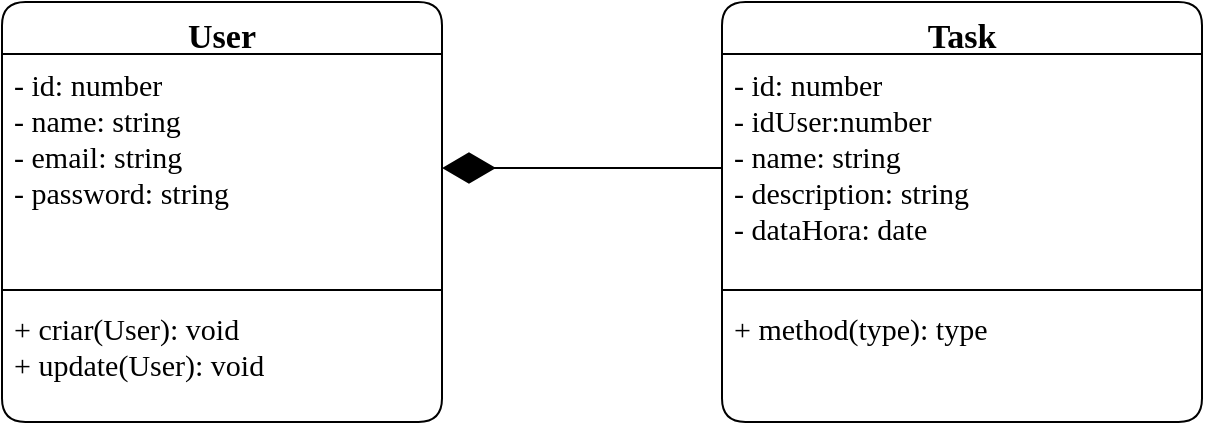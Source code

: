 <mxfile>
    <diagram id="eFL7uB5p1MlfZM6Bw2ZO" name="Page-1">
        <mxGraphModel dx="1130" dy="635" grid="1" gridSize="10" guides="1" tooltips="1" connect="1" arrows="1" fold="1" page="1" pageScale="1" pageWidth="827" pageHeight="1169" math="0" shadow="0">
            <root>
                <mxCell id="0"/>
                <mxCell id="1" parent="0"/>
                <mxCell id="2" value="User" style="swimlane;fontStyle=1;align=center;verticalAlign=top;childLayout=stackLayout;horizontal=1;startSize=26;horizontalStack=0;resizeParent=1;resizeParentMax=0;resizeLast=0;collapsible=1;marginBottom=0;rounded=1;shadow=0;glass=0;fontFamily=Operator Mono;fontSize=17;" vertex="1" parent="1">
                    <mxGeometry x="80" y="120" width="220" height="210" as="geometry"/>
                </mxCell>
                <mxCell id="3" value="- id: number&#10;- name: string&#10;- email: string&#10;- password: string" style="text;strokeColor=none;fillColor=none;align=left;verticalAlign=top;spacingLeft=4;spacingRight=4;overflow=hidden;rotatable=0;points=[[0,0.5],[1,0.5]];portConstraint=eastwest;fontFamily=Operator Mono;fontSize=15;" vertex="1" parent="2">
                    <mxGeometry y="26" width="220" height="114" as="geometry"/>
                </mxCell>
                <mxCell id="4" value="" style="line;strokeWidth=1;fillColor=none;align=left;verticalAlign=middle;spacingTop=-1;spacingLeft=3;spacingRight=3;rotatable=0;labelPosition=right;points=[];portConstraint=eastwest;strokeColor=inherit;" vertex="1" parent="2">
                    <mxGeometry y="140" width="220" height="8" as="geometry"/>
                </mxCell>
                <mxCell id="5" value="+ criar(User): void&#10;+ update(User): void" style="text;strokeColor=none;fillColor=none;align=left;verticalAlign=top;spacingLeft=4;spacingRight=4;overflow=hidden;rotatable=0;points=[[0,0.5],[1,0.5]];portConstraint=eastwest;fontFamily=Operator Mono;fontSize=15;" vertex="1" parent="2">
                    <mxGeometry y="148" width="220" height="62" as="geometry"/>
                </mxCell>
                <mxCell id="10" value="Task" style="swimlane;fontStyle=1;align=center;verticalAlign=top;childLayout=stackLayout;horizontal=1;startSize=26;horizontalStack=0;resizeParent=1;resizeParentMax=0;resizeLast=0;collapsible=1;marginBottom=0;rounded=1;shadow=0;glass=0;fontFamily=Operator Mono;fontSize=17;" vertex="1" parent="1">
                    <mxGeometry x="440" y="120" width="240" height="210" as="geometry"/>
                </mxCell>
                <mxCell id="11" value="- id: number&#10;- idUser:number&#10;- name: string&#10;- description: string&#10;- dataHora: date" style="text;strokeColor=none;fillColor=none;align=left;verticalAlign=top;spacingLeft=4;spacingRight=4;overflow=hidden;rotatable=0;points=[[0,0.5],[1,0.5]];portConstraint=eastwest;fontFamily=Operator Mono;fontSize=15;" vertex="1" parent="10">
                    <mxGeometry y="26" width="240" height="114" as="geometry"/>
                </mxCell>
                <mxCell id="12" value="" style="line;strokeWidth=1;fillColor=none;align=left;verticalAlign=middle;spacingTop=-1;spacingLeft=3;spacingRight=3;rotatable=0;labelPosition=right;points=[];portConstraint=eastwest;strokeColor=inherit;" vertex="1" parent="10">
                    <mxGeometry y="140" width="240" height="8" as="geometry"/>
                </mxCell>
                <mxCell id="13" value="+ method(type): type" style="text;strokeColor=none;fillColor=none;align=left;verticalAlign=top;spacingLeft=4;spacingRight=4;overflow=hidden;rotatable=0;points=[[0,0.5],[1,0.5]];portConstraint=eastwest;fontFamily=Operator Mono;fontSize=15;" vertex="1" parent="10">
                    <mxGeometry y="148" width="240" height="62" as="geometry"/>
                </mxCell>
                <mxCell id="14" value="" style="endArrow=diamondThin;endFill=1;endSize=24;html=1;fontFamily=Operator Mono;fontSize=17;exitX=0;exitY=0.5;exitDx=0;exitDy=0;" edge="1" parent="1" source="11" target="3">
                    <mxGeometry width="160" relative="1" as="geometry">
                        <mxPoint x="330" y="220" as="sourcePoint"/>
                        <mxPoint x="490" y="220" as="targetPoint"/>
                    </mxGeometry>
                </mxCell>
            </root>
        </mxGraphModel>
    </diagram>
</mxfile>